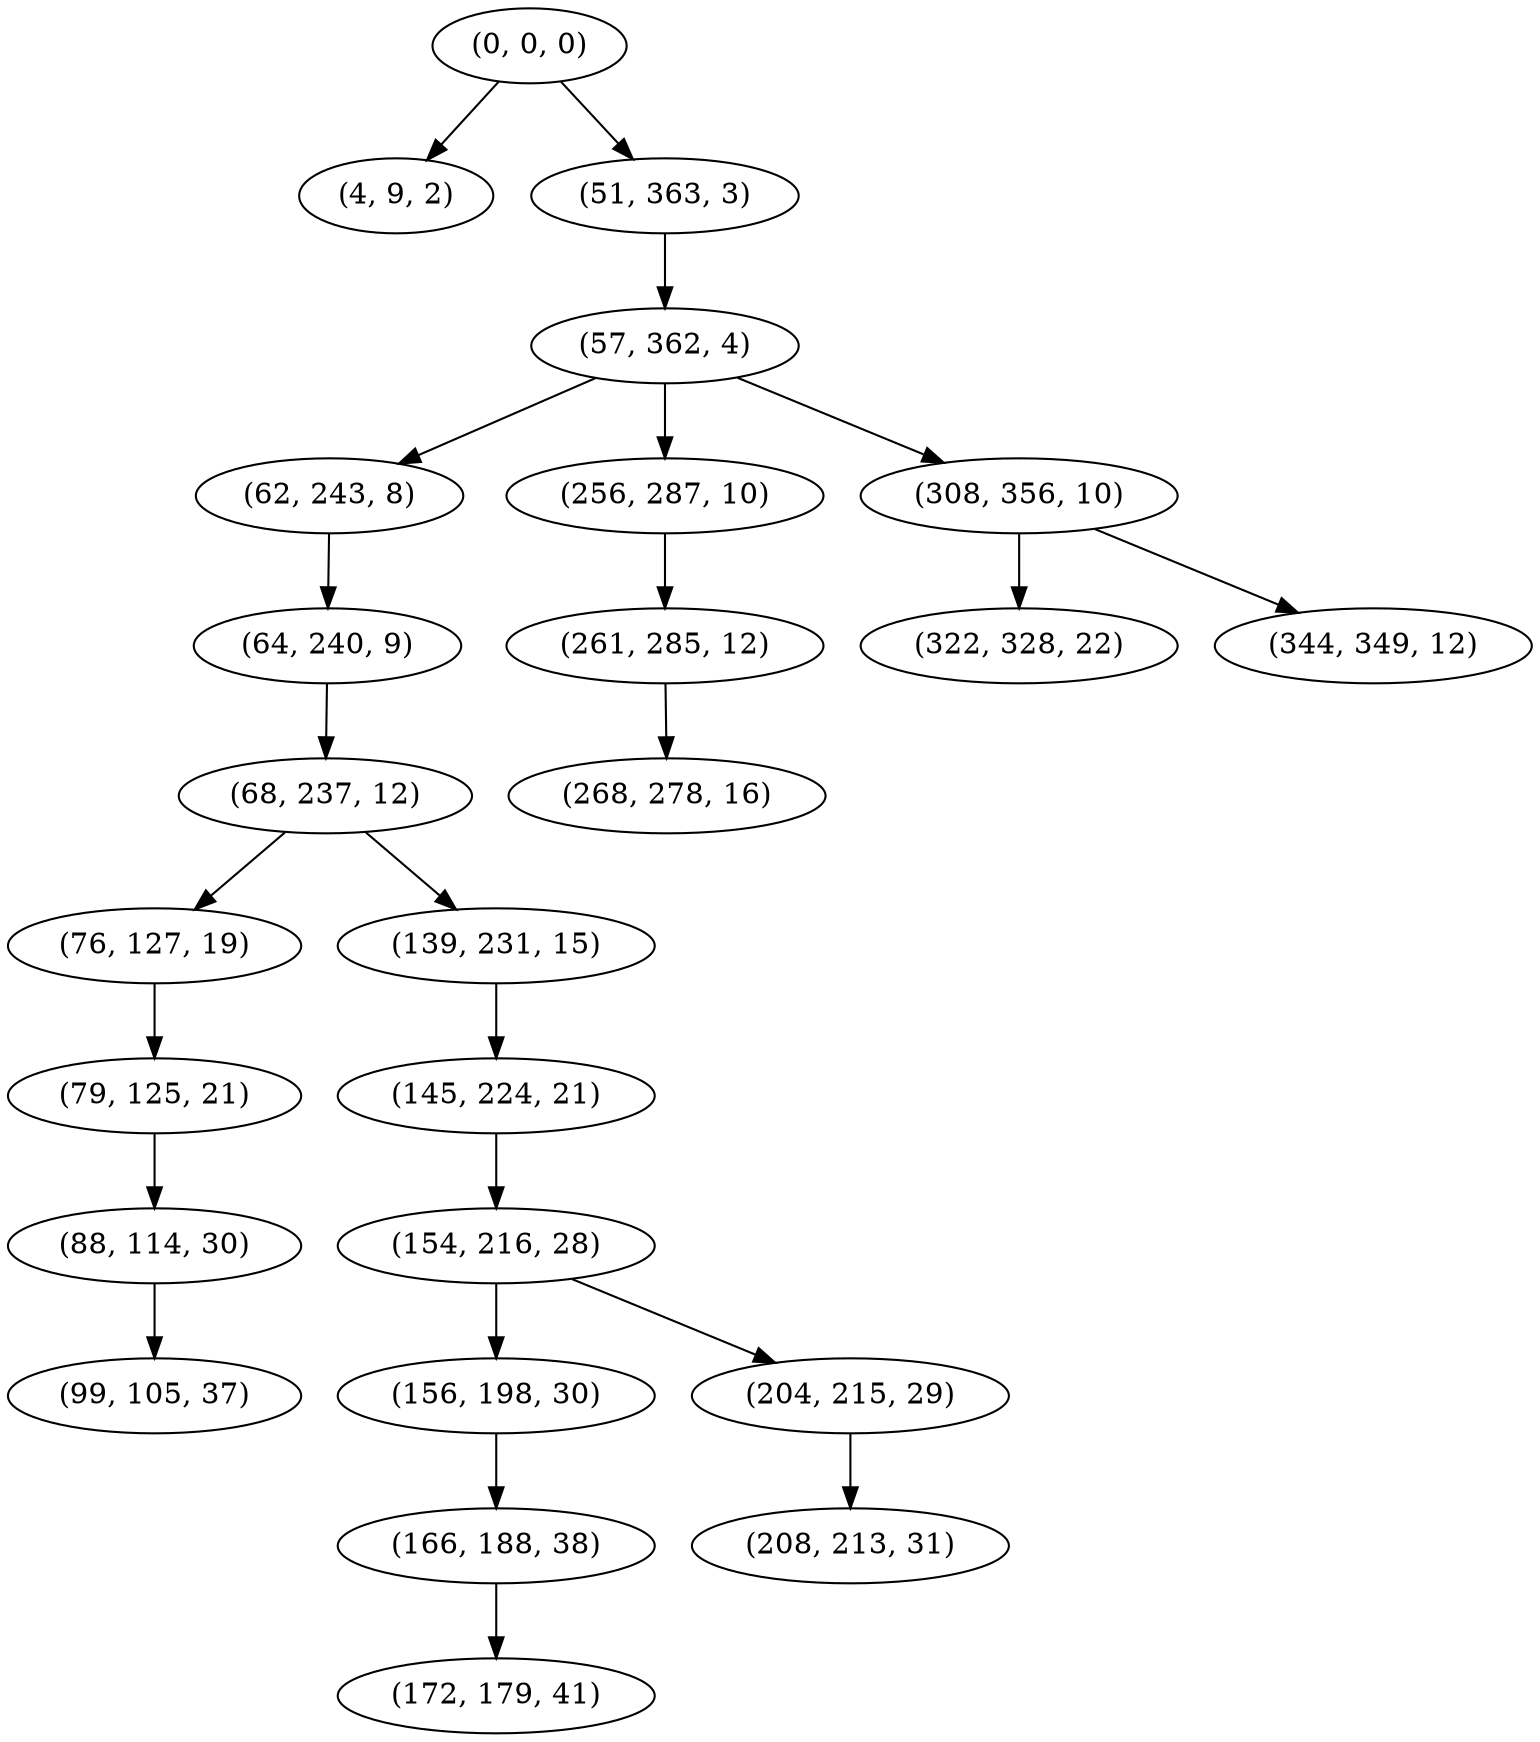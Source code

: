 digraph tree {
    "(0, 0, 0)";
    "(4, 9, 2)";
    "(51, 363, 3)";
    "(57, 362, 4)";
    "(62, 243, 8)";
    "(64, 240, 9)";
    "(68, 237, 12)";
    "(76, 127, 19)";
    "(79, 125, 21)";
    "(88, 114, 30)";
    "(99, 105, 37)";
    "(139, 231, 15)";
    "(145, 224, 21)";
    "(154, 216, 28)";
    "(156, 198, 30)";
    "(166, 188, 38)";
    "(172, 179, 41)";
    "(204, 215, 29)";
    "(208, 213, 31)";
    "(256, 287, 10)";
    "(261, 285, 12)";
    "(268, 278, 16)";
    "(308, 356, 10)";
    "(322, 328, 22)";
    "(344, 349, 12)";
    "(0, 0, 0)" -> "(4, 9, 2)";
    "(0, 0, 0)" -> "(51, 363, 3)";
    "(51, 363, 3)" -> "(57, 362, 4)";
    "(57, 362, 4)" -> "(62, 243, 8)";
    "(57, 362, 4)" -> "(256, 287, 10)";
    "(57, 362, 4)" -> "(308, 356, 10)";
    "(62, 243, 8)" -> "(64, 240, 9)";
    "(64, 240, 9)" -> "(68, 237, 12)";
    "(68, 237, 12)" -> "(76, 127, 19)";
    "(68, 237, 12)" -> "(139, 231, 15)";
    "(76, 127, 19)" -> "(79, 125, 21)";
    "(79, 125, 21)" -> "(88, 114, 30)";
    "(88, 114, 30)" -> "(99, 105, 37)";
    "(139, 231, 15)" -> "(145, 224, 21)";
    "(145, 224, 21)" -> "(154, 216, 28)";
    "(154, 216, 28)" -> "(156, 198, 30)";
    "(154, 216, 28)" -> "(204, 215, 29)";
    "(156, 198, 30)" -> "(166, 188, 38)";
    "(166, 188, 38)" -> "(172, 179, 41)";
    "(204, 215, 29)" -> "(208, 213, 31)";
    "(256, 287, 10)" -> "(261, 285, 12)";
    "(261, 285, 12)" -> "(268, 278, 16)";
    "(308, 356, 10)" -> "(322, 328, 22)";
    "(308, 356, 10)" -> "(344, 349, 12)";
}
